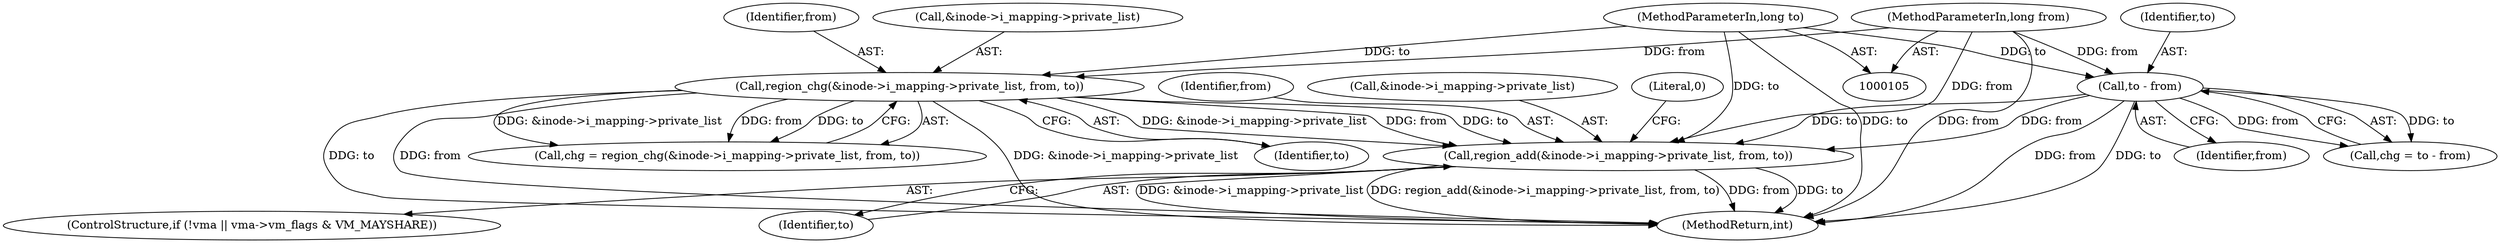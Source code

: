 digraph "0_linux_90481622d75715bfcb68501280a917dbfe516029_6@pointer" {
"1000210" [label="(Call,region_add(&inode->i_mapping->private_list, from, to))"];
"1000141" [label="(Call,region_chg(&inode->i_mapping->private_list, from, to))"];
"1000107" [label="(MethodParameterIn,long from)"];
"1000108" [label="(MethodParameterIn,long to)"];
"1000164" [label="(Call,to - from)"];
"1000210" [label="(Call,region_add(&inode->i_mapping->private_list, from, to))"];
"1000108" [label="(MethodParameterIn,long to)"];
"1000142" [label="(Call,&inode->i_mapping->private_list)"];
"1000201" [label="(ControlStructure,if (!vma || vma->vm_flags & VM_MAYSHARE))"];
"1000162" [label="(Call,chg = to - from)"];
"1000164" [label="(Call,to - from)"];
"1000221" [label="(MethodReturn,int)"];
"1000166" [label="(Identifier,from)"];
"1000165" [label="(Identifier,to)"];
"1000141" [label="(Call,region_chg(&inode->i_mapping->private_list, from, to))"];
"1000139" [label="(Call,chg = region_chg(&inode->i_mapping->private_list, from, to))"];
"1000148" [label="(Identifier,from)"];
"1000107" [label="(MethodParameterIn,long from)"];
"1000217" [label="(Identifier,from)"];
"1000218" [label="(Identifier,to)"];
"1000211" [label="(Call,&inode->i_mapping->private_list)"];
"1000220" [label="(Literal,0)"];
"1000149" [label="(Identifier,to)"];
"1000210" -> "1000201"  [label="AST: "];
"1000210" -> "1000218"  [label="CFG: "];
"1000211" -> "1000210"  [label="AST: "];
"1000217" -> "1000210"  [label="AST: "];
"1000218" -> "1000210"  [label="AST: "];
"1000220" -> "1000210"  [label="CFG: "];
"1000210" -> "1000221"  [label="DDG: region_add(&inode->i_mapping->private_list, from, to)"];
"1000210" -> "1000221"  [label="DDG: from"];
"1000210" -> "1000221"  [label="DDG: to"];
"1000210" -> "1000221"  [label="DDG: &inode->i_mapping->private_list"];
"1000141" -> "1000210"  [label="DDG: &inode->i_mapping->private_list"];
"1000141" -> "1000210"  [label="DDG: from"];
"1000141" -> "1000210"  [label="DDG: to"];
"1000164" -> "1000210"  [label="DDG: from"];
"1000164" -> "1000210"  [label="DDG: to"];
"1000107" -> "1000210"  [label="DDG: from"];
"1000108" -> "1000210"  [label="DDG: to"];
"1000141" -> "1000139"  [label="AST: "];
"1000141" -> "1000149"  [label="CFG: "];
"1000142" -> "1000141"  [label="AST: "];
"1000148" -> "1000141"  [label="AST: "];
"1000149" -> "1000141"  [label="AST: "];
"1000139" -> "1000141"  [label="CFG: "];
"1000141" -> "1000221"  [label="DDG: &inode->i_mapping->private_list"];
"1000141" -> "1000221"  [label="DDG: to"];
"1000141" -> "1000221"  [label="DDG: from"];
"1000141" -> "1000139"  [label="DDG: &inode->i_mapping->private_list"];
"1000141" -> "1000139"  [label="DDG: from"];
"1000141" -> "1000139"  [label="DDG: to"];
"1000107" -> "1000141"  [label="DDG: from"];
"1000108" -> "1000141"  [label="DDG: to"];
"1000107" -> "1000105"  [label="AST: "];
"1000107" -> "1000221"  [label="DDG: from"];
"1000107" -> "1000164"  [label="DDG: from"];
"1000108" -> "1000105"  [label="AST: "];
"1000108" -> "1000221"  [label="DDG: to"];
"1000108" -> "1000164"  [label="DDG: to"];
"1000164" -> "1000162"  [label="AST: "];
"1000164" -> "1000166"  [label="CFG: "];
"1000165" -> "1000164"  [label="AST: "];
"1000166" -> "1000164"  [label="AST: "];
"1000162" -> "1000164"  [label="CFG: "];
"1000164" -> "1000221"  [label="DDG: from"];
"1000164" -> "1000221"  [label="DDG: to"];
"1000164" -> "1000162"  [label="DDG: to"];
"1000164" -> "1000162"  [label="DDG: from"];
}
